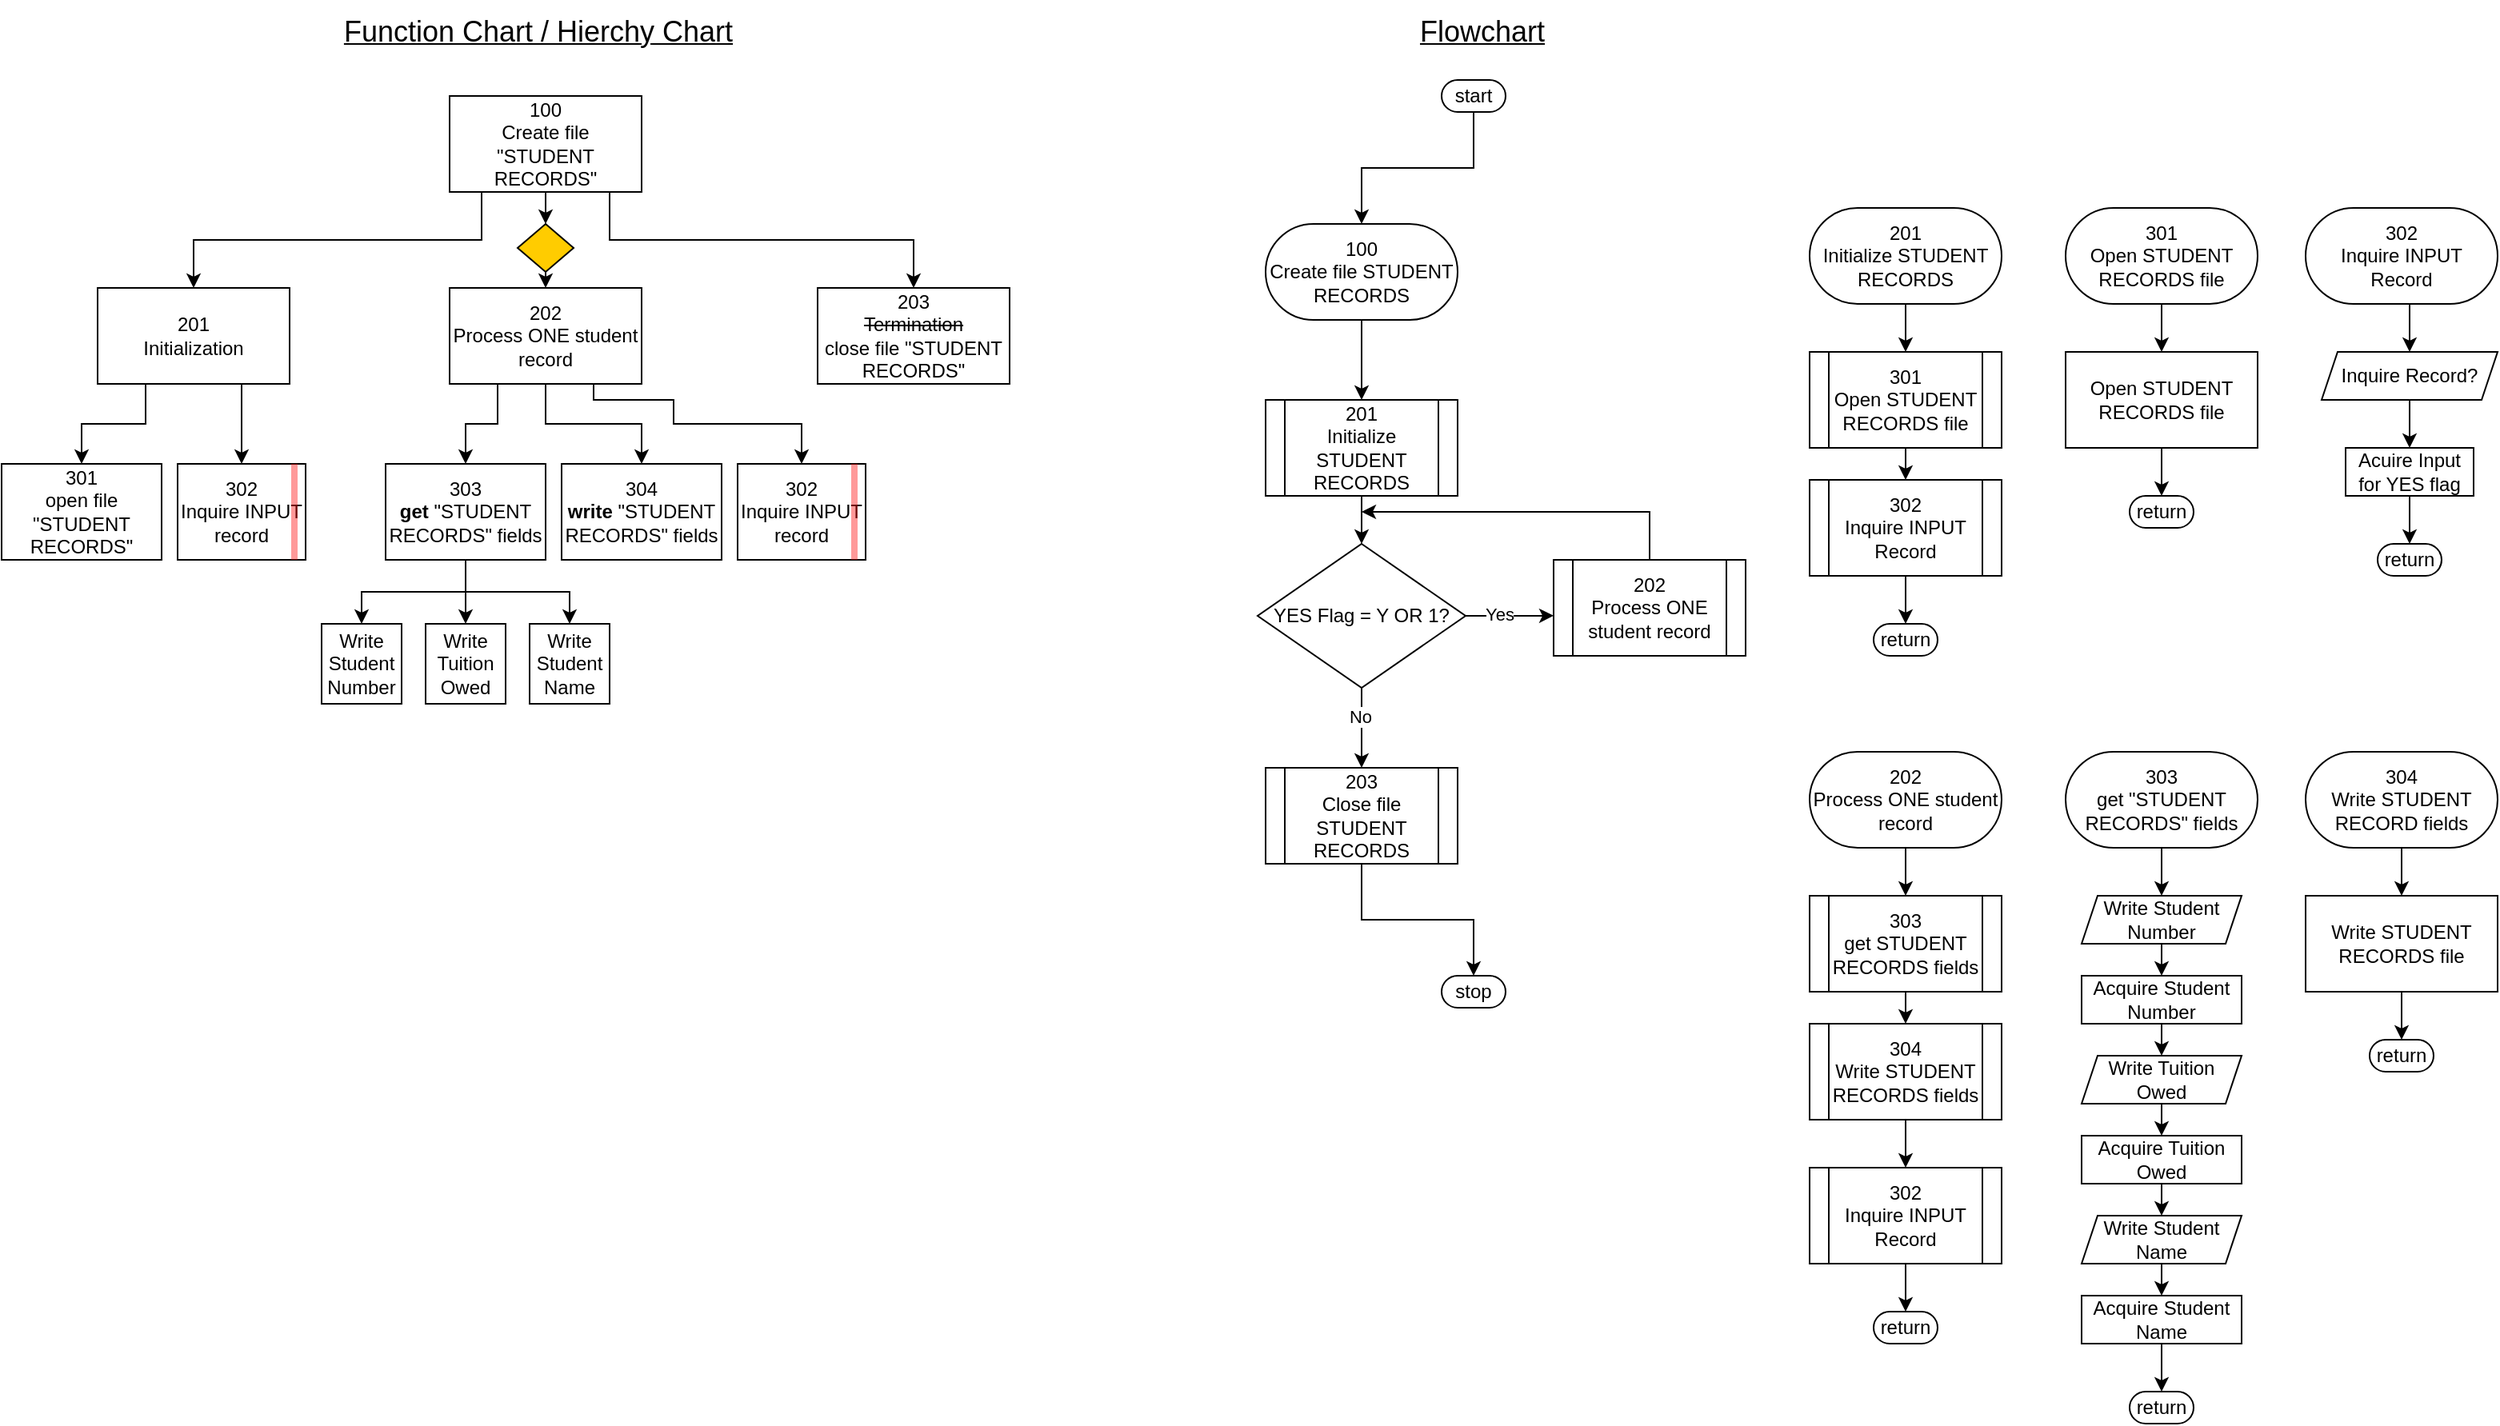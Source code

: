 <mxfile version="21.6.5" type="device">
  <diagram name="Page-1" id="qBxRVERT4AdjVJOgkzCn">
    <mxGraphModel dx="591" dy="588" grid="1" gridSize="10" guides="1" tooltips="1" connect="1" arrows="1" fold="1" page="1" pageScale="1" pageWidth="850" pageHeight="1100" math="0" shadow="0">
      <root>
        <mxCell id="0" />
        <mxCell id="1" parent="0" />
        <mxCell id="KH8R2FX5OLq_puyX2KbW-26" style="edgeStyle=orthogonalEdgeStyle;rounded=0;orthogonalLoop=1;jettySize=auto;html=1;exitX=0.25;exitY=1;exitDx=0;exitDy=0;entryX=0.5;entryY=0;entryDx=0;entryDy=0;" parent="1" source="KH8R2FX5OLq_puyX2KbW-5" target="KH8R2FX5OLq_puyX2KbW-6" edge="1">
          <mxGeometry relative="1" as="geometry">
            <Array as="points">
              <mxPoint x="400" y="130" />
              <mxPoint x="400" y="160" />
              <mxPoint x="220" y="160" />
            </Array>
          </mxGeometry>
        </mxCell>
        <mxCell id="KH8R2FX5OLq_puyX2KbW-27" style="edgeStyle=orthogonalEdgeStyle;rounded=0;orthogonalLoop=1;jettySize=auto;html=1;exitX=0.75;exitY=1;exitDx=0;exitDy=0;entryX=0.5;entryY=0;entryDx=0;entryDy=0;" parent="1" source="KH8R2FX5OLq_puyX2KbW-5" target="KH8R2FX5OLq_puyX2KbW-8" edge="1">
          <mxGeometry relative="1" as="geometry">
            <Array as="points">
              <mxPoint x="480" y="130" />
              <mxPoint x="480" y="160" />
              <mxPoint x="670" y="160" />
            </Array>
          </mxGeometry>
        </mxCell>
        <mxCell id="KH8R2FX5OLq_puyX2KbW-36" style="edgeStyle=orthogonalEdgeStyle;rounded=0;orthogonalLoop=1;jettySize=auto;html=1;exitX=0.5;exitY=1;exitDx=0;exitDy=0;entryX=0.5;entryY=0;entryDx=0;entryDy=0;" parent="1" source="KH8R2FX5OLq_puyX2KbW-5" target="KH8R2FX5OLq_puyX2KbW-28" edge="1">
          <mxGeometry relative="1" as="geometry" />
        </mxCell>
        <mxCell id="KH8R2FX5OLq_puyX2KbW-5" value="100&lt;br&gt;Create file &quot;STUDENT RECORDS&quot;" style="rounded=1;whiteSpace=wrap;html=1;arcSize=0;" parent="1" vertex="1">
          <mxGeometry x="380" y="70" width="120" height="60" as="geometry" />
        </mxCell>
        <mxCell id="KH8R2FX5OLq_puyX2KbW-30" style="edgeStyle=orthogonalEdgeStyle;rounded=0;orthogonalLoop=1;jettySize=auto;html=1;exitX=0.25;exitY=1;exitDx=0;exitDy=0;entryX=0.5;entryY=0;entryDx=0;entryDy=0;" parent="1" source="KH8R2FX5OLq_puyX2KbW-6" target="KH8R2FX5OLq_puyX2KbW-9" edge="1">
          <mxGeometry relative="1" as="geometry">
            <Array as="points">
              <mxPoint x="190" y="275" />
              <mxPoint x="150" y="275" />
            </Array>
          </mxGeometry>
        </mxCell>
        <mxCell id="KH8R2FX5OLq_puyX2KbW-31" style="edgeStyle=orthogonalEdgeStyle;rounded=0;orthogonalLoop=1;jettySize=auto;html=1;exitX=0.75;exitY=1;exitDx=0;exitDy=0;entryX=0.5;entryY=0;entryDx=0;entryDy=0;" parent="1" source="KH8R2FX5OLq_puyX2KbW-6" target="KH8R2FX5OLq_puyX2KbW-10" edge="1">
          <mxGeometry relative="1" as="geometry">
            <Array as="points">
              <mxPoint x="250" y="290" />
              <mxPoint x="250" y="290" />
            </Array>
          </mxGeometry>
        </mxCell>
        <mxCell id="KH8R2FX5OLq_puyX2KbW-6" value="201&lt;br&gt;Initialization" style="rounded=1;whiteSpace=wrap;html=1;arcSize=0;" parent="1" vertex="1">
          <mxGeometry x="160" y="190" width="120" height="60" as="geometry" />
        </mxCell>
        <mxCell id="KH8R2FX5OLq_puyX2KbW-33" style="edgeStyle=orthogonalEdgeStyle;rounded=0;orthogonalLoop=1;jettySize=auto;html=1;exitX=0.25;exitY=1;exitDx=0;exitDy=0;entryX=0.5;entryY=0;entryDx=0;entryDy=0;" parent="1" source="KH8R2FX5OLq_puyX2KbW-7" target="KH8R2FX5OLq_puyX2KbW-14" edge="1">
          <mxGeometry relative="1" as="geometry" />
        </mxCell>
        <mxCell id="KH8R2FX5OLq_puyX2KbW-34" style="edgeStyle=orthogonalEdgeStyle;rounded=0;orthogonalLoop=1;jettySize=auto;html=1;exitX=0.5;exitY=1;exitDx=0;exitDy=0;entryX=0.5;entryY=0;entryDx=0;entryDy=0;" parent="1" source="KH8R2FX5OLq_puyX2KbW-7" target="KH8R2FX5OLq_puyX2KbW-12" edge="1">
          <mxGeometry relative="1" as="geometry" />
        </mxCell>
        <mxCell id="KH8R2FX5OLq_puyX2KbW-35" style="edgeStyle=orthogonalEdgeStyle;rounded=0;orthogonalLoop=1;jettySize=auto;html=1;exitX=0.75;exitY=1;exitDx=0;exitDy=0;entryX=0.5;entryY=0;entryDx=0;entryDy=0;" parent="1" source="KH8R2FX5OLq_puyX2KbW-7" target="KH8R2FX5OLq_puyX2KbW-16" edge="1">
          <mxGeometry relative="1" as="geometry">
            <Array as="points">
              <mxPoint x="470" y="260" />
              <mxPoint x="520" y="260" />
              <mxPoint x="520" y="275" />
              <mxPoint x="600" y="275" />
            </Array>
          </mxGeometry>
        </mxCell>
        <mxCell id="KH8R2FX5OLq_puyX2KbW-7" value="202&lt;br&gt;Process ONE student record" style="rounded=1;whiteSpace=wrap;html=1;arcSize=0;" parent="1" vertex="1">
          <mxGeometry x="380" y="190" width="120" height="60" as="geometry" />
        </mxCell>
        <mxCell id="KH8R2FX5OLq_puyX2KbW-8" value="203&lt;br&gt;&lt;strike&gt;Termination&lt;br&gt;&lt;/strike&gt;close file &quot;STUDENT RECORDS&quot;&lt;strike&gt;&lt;br&gt;&lt;/strike&gt;" style="rounded=1;whiteSpace=wrap;html=1;arcSize=0;" parent="1" vertex="1">
          <mxGeometry x="610" y="190" width="120" height="60" as="geometry" />
        </mxCell>
        <mxCell id="KH8R2FX5OLq_puyX2KbW-9" value="301&lt;br&gt;open file &quot;STUDENT RECORDS&quot;" style="rounded=0;whiteSpace=wrap;html=1;" parent="1" vertex="1">
          <mxGeometry x="100" y="300" width="100" height="60" as="geometry" />
        </mxCell>
        <mxCell id="KH8R2FX5OLq_puyX2KbW-12" value="304&lt;br&gt;&lt;b&gt;write &lt;/b&gt;&quot;STUDENT RECORDS&quot; fields" style="rounded=0;whiteSpace=wrap;html=1;" parent="1" vertex="1">
          <mxGeometry x="450" y="300" width="100" height="60" as="geometry" />
        </mxCell>
        <mxCell id="KH8R2FX5OLq_puyX2KbW-17" style="edgeStyle=orthogonalEdgeStyle;rounded=0;orthogonalLoop=1;jettySize=auto;html=1;exitX=0.5;exitY=1;exitDx=0;exitDy=0;entryX=0.5;entryY=0;entryDx=0;entryDy=0;" parent="1" source="KH8R2FX5OLq_puyX2KbW-14" target="KH8R2FX5OLq_puyX2KbW-20" edge="1">
          <mxGeometry relative="1" as="geometry">
            <mxPoint x="350" y="400" as="targetPoint" />
          </mxGeometry>
        </mxCell>
        <mxCell id="KH8R2FX5OLq_puyX2KbW-18" style="edgeStyle=orthogonalEdgeStyle;rounded=0;orthogonalLoop=1;jettySize=auto;html=1;exitX=0.5;exitY=1;exitDx=0;exitDy=0;entryX=0.5;entryY=0;entryDx=0;entryDy=0;" parent="1" source="KH8R2FX5OLq_puyX2KbW-14" target="KH8R2FX5OLq_puyX2KbW-22" edge="1">
          <mxGeometry relative="1" as="geometry">
            <mxPoint x="390" y="400" as="targetPoint" />
          </mxGeometry>
        </mxCell>
        <mxCell id="KH8R2FX5OLq_puyX2KbW-19" style="edgeStyle=orthogonalEdgeStyle;rounded=0;orthogonalLoop=1;jettySize=auto;html=1;exitX=0.5;exitY=1;exitDx=0;exitDy=0;entryX=0.5;entryY=0;entryDx=0;entryDy=0;" parent="1" source="KH8R2FX5OLq_puyX2KbW-14" target="KH8R2FX5OLq_puyX2KbW-23" edge="1">
          <mxGeometry relative="1" as="geometry">
            <mxPoint x="430" y="400" as="targetPoint" />
          </mxGeometry>
        </mxCell>
        <mxCell id="KH8R2FX5OLq_puyX2KbW-14" value="303&lt;br&gt;&lt;b&gt;get &lt;/b&gt;&quot;STUDENT RECORDS&quot; fields" style="rounded=0;whiteSpace=wrap;html=1;" parent="1" vertex="1">
          <mxGeometry x="340" y="300" width="100" height="60" as="geometry" />
        </mxCell>
        <mxCell id="KH8R2FX5OLq_puyX2KbW-20" value="Write &lt;br&gt;Student Number" style="rounded=0;whiteSpace=wrap;html=1;" parent="1" vertex="1">
          <mxGeometry x="300" y="400" width="50" height="50" as="geometry" />
        </mxCell>
        <mxCell id="KH8R2FX5OLq_puyX2KbW-22" value="Write Student Name" style="rounded=0;whiteSpace=wrap;html=1;" parent="1" vertex="1">
          <mxGeometry x="430" y="400" width="50" height="50" as="geometry" />
        </mxCell>
        <mxCell id="KH8R2FX5OLq_puyX2KbW-23" value="Write Tuition Owed" style="rounded=0;whiteSpace=wrap;html=1;" parent="1" vertex="1">
          <mxGeometry x="365" y="400" width="50" height="50" as="geometry" />
        </mxCell>
        <mxCell id="KH8R2FX5OLq_puyX2KbW-29" style="edgeStyle=orthogonalEdgeStyle;rounded=0;orthogonalLoop=1;jettySize=auto;html=1;exitX=0.5;exitY=1;exitDx=0;exitDy=0;entryX=0.5;entryY=0;entryDx=0;entryDy=0;" parent="1" source="KH8R2FX5OLq_puyX2KbW-28" target="KH8R2FX5OLq_puyX2KbW-7" edge="1">
          <mxGeometry relative="1" as="geometry" />
        </mxCell>
        <mxCell id="KH8R2FX5OLq_puyX2KbW-28" value="" style="rhombus;whiteSpace=wrap;html=1;fillColor=#FFCC00;" parent="1" vertex="1">
          <mxGeometry x="422.5" y="150" width="35" height="30" as="geometry" />
        </mxCell>
        <mxCell id="KH8R2FX5OLq_puyX2KbW-42" value="" style="group" parent="1" vertex="1" connectable="0">
          <mxGeometry x="210" y="300" width="80" height="60" as="geometry" />
        </mxCell>
        <mxCell id="KH8R2FX5OLq_puyX2KbW-10" value="302&lt;br&gt;Inquire INPUT record" style="rounded=0;whiteSpace=wrap;html=1;" parent="KH8R2FX5OLq_puyX2KbW-42" vertex="1">
          <mxGeometry width="80" height="60" as="geometry" />
        </mxCell>
        <mxCell id="KH8R2FX5OLq_puyX2KbW-40" value="" style="endArrow=none;html=1;rounded=0;fillColor=#F8CECC;strokeColor=#FF0000;strokeWidth=4;opacity=40;" parent="KH8R2FX5OLq_puyX2KbW-42" edge="1">
          <mxGeometry width="50" height="50" relative="1" as="geometry">
            <mxPoint x="73" y="60" as="sourcePoint" />
            <mxPoint x="73" as="targetPoint" />
          </mxGeometry>
        </mxCell>
        <mxCell id="KH8R2FX5OLq_puyX2KbW-43" value="" style="group" parent="1" vertex="1" connectable="0">
          <mxGeometry x="560" y="300" width="80" height="60" as="geometry" />
        </mxCell>
        <mxCell id="KH8R2FX5OLq_puyX2KbW-16" value="302&lt;br&gt;Inquire INPUT record" style="rounded=0;whiteSpace=wrap;html=1;" parent="KH8R2FX5OLq_puyX2KbW-43" vertex="1">
          <mxGeometry width="80" height="60" as="geometry" />
        </mxCell>
        <mxCell id="KH8R2FX5OLq_puyX2KbW-41" value="" style="endArrow=none;html=1;rounded=0;fillColor=#f8cecc;strokeColor=#FF0000;strokeWidth=4;opacity=40;" parent="KH8R2FX5OLq_puyX2KbW-43" edge="1">
          <mxGeometry width="50" height="50" relative="1" as="geometry">
            <mxPoint x="73" y="60" as="sourcePoint" />
            <mxPoint x="73" as="targetPoint" />
          </mxGeometry>
        </mxCell>
        <mxCell id="nec2-zv_8NoT_NqDX7Xv-1" value="Function Chart / Hierchy Chart" style="text;html=1;align=center;verticalAlign=middle;resizable=0;points=[];autosize=1;strokeColor=none;fillColor=none;fontSize=18;fontStyle=4" parent="1" vertex="1">
          <mxGeometry x="300" y="10" width="270" height="40" as="geometry" />
        </mxCell>
        <mxCell id="nec2-zv_8NoT_NqDX7Xv-37" style="edgeStyle=orthogonalEdgeStyle;rounded=0;orthogonalLoop=1;jettySize=auto;html=1;exitX=0.5;exitY=1;exitDx=0;exitDy=0;entryX=0.5;entryY=0;entryDx=0;entryDy=0;" parent="1" source="nec2-zv_8NoT_NqDX7Xv-38" target="nec2-zv_8NoT_NqDX7Xv-67" edge="1">
          <mxGeometry relative="1" as="geometry">
            <mxPoint x="950" y="150" as="targetPoint" />
          </mxGeometry>
        </mxCell>
        <mxCell id="nec2-zv_8NoT_NqDX7Xv-38" value="start" style="rounded=1;whiteSpace=wrap;html=1;arcSize=50;" parent="1" vertex="1">
          <mxGeometry x="1000" y="60" width="40" height="20" as="geometry" />
        </mxCell>
        <mxCell id="nec2-zv_8NoT_NqDX7Xv-39" value="Flowchart" style="text;html=1;align=center;verticalAlign=middle;resizable=0;points=[];autosize=1;strokeColor=none;fillColor=none;fontSize=18;fontStyle=4" parent="1" vertex="1">
          <mxGeometry x="975" y="10" width="100" height="40" as="geometry" />
        </mxCell>
        <mxCell id="nec2-zv_8NoT_NqDX7Xv-40" style="edgeStyle=orthogonalEdgeStyle;rounded=0;orthogonalLoop=1;jettySize=auto;html=1;exitX=0.5;exitY=1;exitDx=0;exitDy=0;entryX=0.5;entryY=0;entryDx=0;entryDy=0;" parent="1" source="nec2-zv_8NoT_NqDX7Xv-67" target="nec2-zv_8NoT_NqDX7Xv-69" edge="1">
          <mxGeometry relative="1" as="geometry">
            <mxPoint x="950" y="260" as="targetPoint" />
            <mxPoint x="950" y="210" as="sourcePoint" />
          </mxGeometry>
        </mxCell>
        <mxCell id="nec2-zv_8NoT_NqDX7Xv-67" value="100&lt;br&gt;Create file STUDENT RECORDS" style="rounded=1;whiteSpace=wrap;html=1;arcSize=50;" parent="1" vertex="1">
          <mxGeometry x="890" y="150" width="120" height="60" as="geometry" />
        </mxCell>
        <mxCell id="nec2-zv_8NoT_NqDX7Xv-72" style="edgeStyle=orthogonalEdgeStyle;rounded=0;orthogonalLoop=1;jettySize=auto;html=1;exitX=0.5;exitY=1;exitDx=0;exitDy=0;entryX=0.5;entryY=0;entryDx=0;entryDy=0;" parent="1" source="nec2-zv_8NoT_NqDX7Xv-69" target="nec2-zv_8NoT_NqDX7Xv-71" edge="1">
          <mxGeometry relative="1" as="geometry" />
        </mxCell>
        <mxCell id="nec2-zv_8NoT_NqDX7Xv-69" value="201&lt;br&gt;Initialize STUDENT RECORDS" style="shape=process;whiteSpace=wrap;html=1;backgroundOutline=1;" parent="1" vertex="1">
          <mxGeometry x="890" y="260" width="120" height="60" as="geometry" />
        </mxCell>
        <mxCell id="nec2-zv_8NoT_NqDX7Xv-73" style="edgeStyle=orthogonalEdgeStyle;rounded=0;orthogonalLoop=1;jettySize=auto;html=1;exitX=0.5;exitY=1;exitDx=0;exitDy=0;entryX=0.5;entryY=0;entryDx=0;entryDy=0;" parent="1" source="nec2-zv_8NoT_NqDX7Xv-71" target="nec2-zv_8NoT_NqDX7Xv-89" edge="1">
          <mxGeometry relative="1" as="geometry">
            <mxPoint x="950" y="510" as="targetPoint" />
          </mxGeometry>
        </mxCell>
        <mxCell id="nec2-zv_8NoT_NqDX7Xv-74" value="No" style="edgeLabel;html=1;align=center;verticalAlign=middle;resizable=0;points=[];" parent="nec2-zv_8NoT_NqDX7Xv-73" vertex="1" connectable="0">
          <mxGeometry x="-0.271" y="-1" relative="1" as="geometry">
            <mxPoint as="offset" />
          </mxGeometry>
        </mxCell>
        <mxCell id="nec2-zv_8NoT_NqDX7Xv-75" style="edgeStyle=orthogonalEdgeStyle;rounded=0;orthogonalLoop=1;jettySize=auto;html=1;exitX=1;exitY=0.5;exitDx=0;exitDy=0;" parent="1" source="nec2-zv_8NoT_NqDX7Xv-71" edge="1">
          <mxGeometry relative="1" as="geometry">
            <mxPoint x="1070" y="394.923" as="targetPoint" />
          </mxGeometry>
        </mxCell>
        <mxCell id="nec2-zv_8NoT_NqDX7Xv-76" value="Yes" style="edgeLabel;html=1;align=center;verticalAlign=middle;resizable=0;points=[];" parent="nec2-zv_8NoT_NqDX7Xv-75" vertex="1" connectable="0">
          <mxGeometry x="-0.238" y="1" relative="1" as="geometry">
            <mxPoint as="offset" />
          </mxGeometry>
        </mxCell>
        <mxCell id="nec2-zv_8NoT_NqDX7Xv-71" value="YES Flag = Y OR 1?" style="rhombus;whiteSpace=wrap;html=1;" parent="1" vertex="1">
          <mxGeometry x="885" y="350" width="130" height="90" as="geometry" />
        </mxCell>
        <mxCell id="nec2-zv_8NoT_NqDX7Xv-143" style="edgeStyle=orthogonalEdgeStyle;rounded=0;orthogonalLoop=1;jettySize=auto;html=1;exitX=0.5;exitY=0;exitDx=0;exitDy=0;" parent="1" source="nec2-zv_8NoT_NqDX7Xv-77" edge="1">
          <mxGeometry relative="1" as="geometry">
            <mxPoint x="950" y="330" as="targetPoint" />
            <Array as="points">
              <mxPoint x="1130" y="330" />
            </Array>
          </mxGeometry>
        </mxCell>
        <mxCell id="nec2-zv_8NoT_NqDX7Xv-77" value="202&lt;br&gt;Process ONE student record" style="shape=process;whiteSpace=wrap;html=1;backgroundOutline=1;" parent="1" vertex="1">
          <mxGeometry x="1070" y="360" width="120" height="60" as="geometry" />
        </mxCell>
        <mxCell id="nec2-zv_8NoT_NqDX7Xv-80" style="edgeStyle=orthogonalEdgeStyle;rounded=0;orthogonalLoop=1;jettySize=auto;html=1;exitX=0.5;exitY=1;exitDx=0;exitDy=0;entryX=0.5;entryY=0;entryDx=0;entryDy=0;" parent="1" source="nec2-zv_8NoT_NqDX7Xv-79" target="nec2-zv_8NoT_NqDX7Xv-81" edge="1">
          <mxGeometry relative="1" as="geometry">
            <mxPoint x="1525" y="630" as="targetPoint" />
          </mxGeometry>
        </mxCell>
        <mxCell id="nec2-zv_8NoT_NqDX7Xv-79" value="303&lt;br style=&quot;border-color: var(--border-color);&quot;&gt;get &quot;STUDENT RECORDS&quot; fields" style="rounded=1;whiteSpace=wrap;html=1;arcSize=50;" parent="1" vertex="1">
          <mxGeometry x="1390" y="480" width="120" height="60" as="geometry" />
        </mxCell>
        <mxCell id="nec2-zv_8NoT_NqDX7Xv-123" style="edgeStyle=orthogonalEdgeStyle;rounded=0;orthogonalLoop=1;jettySize=auto;html=1;exitX=0.5;exitY=1;exitDx=0;exitDy=0;entryX=0.5;entryY=0;entryDx=0;entryDy=0;" parent="1" source="nec2-zv_8NoT_NqDX7Xv-81" target="nec2-zv_8NoT_NqDX7Xv-125" edge="1">
          <mxGeometry relative="1" as="geometry" />
        </mxCell>
        <mxCell id="nec2-zv_8NoT_NqDX7Xv-81" value="Write Student Number" style="shape=parallelogram;perimeter=parallelogramPerimeter;whiteSpace=wrap;html=1;fixedSize=1;size=10;" parent="1" vertex="1">
          <mxGeometry x="1400" y="570" width="100" height="30" as="geometry" />
        </mxCell>
        <mxCell id="nec2-zv_8NoT_NqDX7Xv-124" style="edgeStyle=orthogonalEdgeStyle;rounded=0;orthogonalLoop=1;jettySize=auto;html=1;exitX=0.5;exitY=1;exitDx=0;exitDy=0;entryX=0.5;entryY=0;entryDx=0;entryDy=0;" parent="1" source="nec2-zv_8NoT_NqDX7Xv-82" target="nec2-zv_8NoT_NqDX7Xv-128" edge="1">
          <mxGeometry relative="1" as="geometry" />
        </mxCell>
        <mxCell id="nec2-zv_8NoT_NqDX7Xv-82" value="Write Tuition Owed" style="shape=parallelogram;perimeter=parallelogramPerimeter;whiteSpace=wrap;html=1;fixedSize=1;size=10;" parent="1" vertex="1">
          <mxGeometry x="1400" y="670" width="100" height="30" as="geometry" />
        </mxCell>
        <mxCell id="nec2-zv_8NoT_NqDX7Xv-131" style="edgeStyle=orthogonalEdgeStyle;rounded=0;orthogonalLoop=1;jettySize=auto;html=1;exitX=0.5;exitY=1;exitDx=0;exitDy=0;entryX=0.5;entryY=0;entryDx=0;entryDy=0;" parent="1" source="nec2-zv_8NoT_NqDX7Xv-84" target="nec2-zv_8NoT_NqDX7Xv-130" edge="1">
          <mxGeometry relative="1" as="geometry" />
        </mxCell>
        <mxCell id="nec2-zv_8NoT_NqDX7Xv-84" value="Write Student Name" style="shape=parallelogram;perimeter=parallelogramPerimeter;whiteSpace=wrap;html=1;fixedSize=1;size=10;" parent="1" vertex="1">
          <mxGeometry x="1400" y="770" width="100" height="30" as="geometry" />
        </mxCell>
        <mxCell id="nec2-zv_8NoT_NqDX7Xv-86" value="Write STUDENT RECORDS file" style="shape=process;whiteSpace=wrap;html=1;backgroundOutline=1;size=0;" parent="1" vertex="1">
          <mxGeometry x="1540" y="570" width="120" height="60" as="geometry" />
        </mxCell>
        <mxCell id="nec2-zv_8NoT_NqDX7Xv-90" style="edgeStyle=orthogonalEdgeStyle;rounded=0;orthogonalLoop=1;jettySize=auto;html=1;exitX=0.5;exitY=1;exitDx=0;exitDy=0;entryX=0.5;entryY=0;entryDx=0;entryDy=0;" parent="1" source="nec2-zv_8NoT_NqDX7Xv-89" target="nec2-zv_8NoT_NqDX7Xv-91" edge="1">
          <mxGeometry relative="1" as="geometry">
            <mxPoint x="949.824" y="590" as="targetPoint" />
          </mxGeometry>
        </mxCell>
        <mxCell id="nec2-zv_8NoT_NqDX7Xv-89" value="203&lt;br&gt;Close file STUDENT RECORDS" style="shape=process;whiteSpace=wrap;html=1;backgroundOutline=1;" parent="1" vertex="1">
          <mxGeometry x="890" y="490" width="120" height="60" as="geometry" />
        </mxCell>
        <mxCell id="nec2-zv_8NoT_NqDX7Xv-91" value="stop" style="rounded=1;whiteSpace=wrap;html=1;arcSize=50;" parent="1" vertex="1">
          <mxGeometry x="1000" y="620" width="40" height="20" as="geometry" />
        </mxCell>
        <mxCell id="nec2-zv_8NoT_NqDX7Xv-93" style="edgeStyle=orthogonalEdgeStyle;rounded=0;orthogonalLoop=1;jettySize=auto;html=1;exitX=0.5;exitY=1;exitDx=0;exitDy=0;entryX=0.5;entryY=0;entryDx=0;entryDy=0;" parent="1" source="nec2-zv_8NoT_NqDX7Xv-92" target="nec2-zv_8NoT_NqDX7Xv-94" edge="1">
          <mxGeometry relative="1" as="geometry">
            <mxPoint x="1290.333" y="240" as="targetPoint" />
          </mxGeometry>
        </mxCell>
        <mxCell id="nec2-zv_8NoT_NqDX7Xv-92" value="201&lt;br style=&quot;border-color: var(--border-color);&quot;&gt;Initialize STUDENT RECORDS" style="rounded=1;whiteSpace=wrap;html=1;arcSize=50;" parent="1" vertex="1">
          <mxGeometry x="1230" y="140" width="120" height="60" as="geometry" />
        </mxCell>
        <mxCell id="nec2-zv_8NoT_NqDX7Xv-97" style="edgeStyle=orthogonalEdgeStyle;rounded=0;orthogonalLoop=1;jettySize=auto;html=1;exitX=0.5;exitY=1;exitDx=0;exitDy=0;entryX=0.5;entryY=0;entryDx=0;entryDy=0;" parent="1" source="nec2-zv_8NoT_NqDX7Xv-94" target="nec2-zv_8NoT_NqDX7Xv-96" edge="1">
          <mxGeometry relative="1" as="geometry" />
        </mxCell>
        <mxCell id="nec2-zv_8NoT_NqDX7Xv-94" value="301&lt;br&gt;Open STUDENT RECORDS file" style="shape=process;whiteSpace=wrap;html=1;backgroundOutline=1;" parent="1" vertex="1">
          <mxGeometry x="1230" y="230" width="120" height="60" as="geometry" />
        </mxCell>
        <mxCell id="nec2-zv_8NoT_NqDX7Xv-101" style="edgeStyle=orthogonalEdgeStyle;rounded=0;orthogonalLoop=1;jettySize=auto;html=1;exitX=0.5;exitY=1;exitDx=0;exitDy=0;entryX=0.5;entryY=0;entryDx=0;entryDy=0;" parent="1" source="nec2-zv_8NoT_NqDX7Xv-96" target="nec2-zv_8NoT_NqDX7Xv-103" edge="1">
          <mxGeometry relative="1" as="geometry">
            <mxPoint x="1310.111" y="420" as="targetPoint" />
          </mxGeometry>
        </mxCell>
        <mxCell id="nec2-zv_8NoT_NqDX7Xv-96" value="302&lt;br&gt;Inquire INPUT Record" style="shape=process;whiteSpace=wrap;html=1;backgroundOutline=1;" parent="1" vertex="1">
          <mxGeometry x="1230" y="310" width="120" height="60" as="geometry" />
        </mxCell>
        <mxCell id="nec2-zv_8NoT_NqDX7Xv-100" style="edgeStyle=orthogonalEdgeStyle;rounded=0;orthogonalLoop=1;jettySize=auto;html=1;exitX=0.5;exitY=1;exitDx=0;exitDy=0;entryX=0.5;entryY=0;entryDx=0;entryDy=0;" parent="1" source="nec2-zv_8NoT_NqDX7Xv-98" target="nec2-zv_8NoT_NqDX7Xv-99" edge="1">
          <mxGeometry relative="1" as="geometry" />
        </mxCell>
        <mxCell id="nec2-zv_8NoT_NqDX7Xv-98" value="301&lt;br style=&quot;border-color: var(--border-color);&quot;&gt;Open STUDENT RECORDS file" style="rounded=1;whiteSpace=wrap;html=1;arcSize=50;" parent="1" vertex="1">
          <mxGeometry x="1390" y="140" width="120" height="60" as="geometry" />
        </mxCell>
        <mxCell id="nec2-zv_8NoT_NqDX7Xv-99" value="Open STUDENT RECORDS file" style="shape=process;whiteSpace=wrap;html=1;backgroundOutline=1;size=0;" parent="1" vertex="1">
          <mxGeometry x="1390" y="230" width="120" height="60" as="geometry" />
        </mxCell>
        <mxCell id="nec2-zv_8NoT_NqDX7Xv-103" value="return" style="rounded=1;whiteSpace=wrap;html=1;arcSize=50;" parent="1" vertex="1">
          <mxGeometry x="1270" y="400" width="40" height="20" as="geometry" />
        </mxCell>
        <mxCell id="nec2-zv_8NoT_NqDX7Xv-105" style="edgeStyle=orthogonalEdgeStyle;rounded=0;orthogonalLoop=1;jettySize=auto;html=1;exitX=0.5;exitY=1;exitDx=0;exitDy=0;entryX=0.5;entryY=0;entryDx=0;entryDy=0;" parent="1" source="nec2-zv_8NoT_NqDX7Xv-104" target="nec2-zv_8NoT_NqDX7Xv-106" edge="1">
          <mxGeometry relative="1" as="geometry">
            <mxPoint x="1600.333" y="230" as="targetPoint" />
          </mxGeometry>
        </mxCell>
        <mxCell id="nec2-zv_8NoT_NqDX7Xv-104" value="302&lt;br style=&quot;border-color: var(--border-color);&quot;&gt;Inquire INPUT&lt;br&gt;Record" style="rounded=1;whiteSpace=wrap;html=1;arcSize=50;" parent="1" vertex="1">
          <mxGeometry x="1540" y="140" width="120" height="60" as="geometry" />
        </mxCell>
        <mxCell id="nec2-zv_8NoT_NqDX7Xv-108" style="edgeStyle=orthogonalEdgeStyle;rounded=0;orthogonalLoop=1;jettySize=auto;html=1;exitX=0.5;exitY=1;exitDx=0;exitDy=0;entryX=0.5;entryY=0;entryDx=0;entryDy=0;" parent="1" source="nec2-zv_8NoT_NqDX7Xv-106" target="nec2-zv_8NoT_NqDX7Xv-136" edge="1">
          <mxGeometry relative="1" as="geometry">
            <mxPoint x="1605" y="290" as="targetPoint" />
            <Array as="points" />
          </mxGeometry>
        </mxCell>
        <mxCell id="nec2-zv_8NoT_NqDX7Xv-106" value="Inquire Record?" style="shape=parallelogram;perimeter=parallelogramPerimeter;whiteSpace=wrap;html=1;fixedSize=1;size=10;" parent="1" vertex="1">
          <mxGeometry x="1550" y="230" width="110" height="30" as="geometry" />
        </mxCell>
        <mxCell id="nec2-zv_8NoT_NqDX7Xv-110" style="edgeStyle=orthogonalEdgeStyle;rounded=0;orthogonalLoop=1;jettySize=auto;html=1;exitX=0.5;exitY=1;exitDx=0;exitDy=0;entryX=0.5;entryY=0;entryDx=0;entryDy=0;" parent="1" source="nec2-zv_8NoT_NqDX7Xv-136" target="nec2-zv_8NoT_NqDX7Xv-109" edge="1">
          <mxGeometry relative="1" as="geometry">
            <mxPoint x="1605" y="320" as="sourcePoint" />
          </mxGeometry>
        </mxCell>
        <mxCell id="nec2-zv_8NoT_NqDX7Xv-109" value="return" style="rounded=1;whiteSpace=wrap;html=1;arcSize=50;" parent="1" vertex="1">
          <mxGeometry x="1585" y="350" width="40" height="20" as="geometry" />
        </mxCell>
        <mxCell id="nec2-zv_8NoT_NqDX7Xv-113" style="edgeStyle=orthogonalEdgeStyle;rounded=0;orthogonalLoop=1;jettySize=auto;html=1;exitX=0.5;exitY=1;exitDx=0;exitDy=0;entryX=0.5;entryY=0;entryDx=0;entryDy=0;" parent="1" source="nec2-zv_8NoT_NqDX7Xv-114" target="nec2-zv_8NoT_NqDX7Xv-116" edge="1">
          <mxGeometry relative="1" as="geometry">
            <mxPoint x="1290.333" y="580" as="targetPoint" />
          </mxGeometry>
        </mxCell>
        <mxCell id="nec2-zv_8NoT_NqDX7Xv-114" value="202&lt;br style=&quot;border-color: var(--border-color);&quot;&gt;Process ONE student record" style="rounded=1;whiteSpace=wrap;html=1;arcSize=50;" parent="1" vertex="1">
          <mxGeometry x="1230" y="480" width="120" height="60" as="geometry" />
        </mxCell>
        <mxCell id="nec2-zv_8NoT_NqDX7Xv-115" style="edgeStyle=orthogonalEdgeStyle;rounded=0;orthogonalLoop=1;jettySize=auto;html=1;exitX=0.5;exitY=1;exitDx=0;exitDy=0;entryX=0.5;entryY=0;entryDx=0;entryDy=0;" parent="1" source="nec2-zv_8NoT_NqDX7Xv-116" target="nec2-zv_8NoT_NqDX7Xv-118" edge="1">
          <mxGeometry relative="1" as="geometry" />
        </mxCell>
        <mxCell id="nec2-zv_8NoT_NqDX7Xv-116" value="303&lt;br style=&quot;border-color: var(--border-color);&quot;&gt;get STUDENT RECORDS fields" style="shape=process;whiteSpace=wrap;html=1;backgroundOutline=1;" parent="1" vertex="1">
          <mxGeometry x="1230" y="570" width="120" height="60" as="geometry" />
        </mxCell>
        <mxCell id="nec2-zv_8NoT_NqDX7Xv-121" style="edgeStyle=orthogonalEdgeStyle;rounded=0;orthogonalLoop=1;jettySize=auto;html=1;exitX=0.5;exitY=1;exitDx=0;exitDy=0;entryX=0.5;entryY=0;entryDx=0;entryDy=0;" parent="1" source="nec2-zv_8NoT_NqDX7Xv-118" target="nec2-zv_8NoT_NqDX7Xv-120" edge="1">
          <mxGeometry relative="1" as="geometry" />
        </mxCell>
        <mxCell id="nec2-zv_8NoT_NqDX7Xv-118" value="304&lt;br&gt;Write STUDENT RECORDS fields" style="shape=process;whiteSpace=wrap;html=1;backgroundOutline=1;" parent="1" vertex="1">
          <mxGeometry x="1230" y="650" width="120" height="60" as="geometry" />
        </mxCell>
        <mxCell id="nec2-zv_8NoT_NqDX7Xv-119" value="return" style="rounded=1;whiteSpace=wrap;html=1;arcSize=50;" parent="1" vertex="1">
          <mxGeometry x="1270" y="830" width="40" height="20" as="geometry" />
        </mxCell>
        <mxCell id="nec2-zv_8NoT_NqDX7Xv-122" style="edgeStyle=orthogonalEdgeStyle;rounded=0;orthogonalLoop=1;jettySize=auto;html=1;exitX=0.5;exitY=1;exitDx=0;exitDy=0;entryX=0.5;entryY=0;entryDx=0;entryDy=0;" parent="1" source="nec2-zv_8NoT_NqDX7Xv-120" target="nec2-zv_8NoT_NqDX7Xv-119" edge="1">
          <mxGeometry relative="1" as="geometry" />
        </mxCell>
        <mxCell id="nec2-zv_8NoT_NqDX7Xv-120" value="302&lt;br&gt;Inquire INPUT Record" style="shape=process;whiteSpace=wrap;html=1;backgroundOutline=1;" parent="1" vertex="1">
          <mxGeometry x="1230" y="740" width="120" height="60" as="geometry" />
        </mxCell>
        <mxCell id="nec2-zv_8NoT_NqDX7Xv-126" style="edgeStyle=orthogonalEdgeStyle;rounded=0;orthogonalLoop=1;jettySize=auto;html=1;exitX=0.5;exitY=1;exitDx=0;exitDy=0;entryX=0.5;entryY=0;entryDx=0;entryDy=0;" parent="1" source="nec2-zv_8NoT_NqDX7Xv-125" target="nec2-zv_8NoT_NqDX7Xv-82" edge="1">
          <mxGeometry relative="1" as="geometry" />
        </mxCell>
        <mxCell id="nec2-zv_8NoT_NqDX7Xv-125" value="Acquire Student Number" style="shape=rectangle;perimeter=parallelogramPerimeter;whiteSpace=wrap;html=1;fixedSize=1;size=10;" parent="1" vertex="1">
          <mxGeometry x="1400" y="620" width="100" height="30" as="geometry" />
        </mxCell>
        <mxCell id="nec2-zv_8NoT_NqDX7Xv-129" style="edgeStyle=orthogonalEdgeStyle;rounded=0;orthogonalLoop=1;jettySize=auto;html=1;exitX=0.5;exitY=1;exitDx=0;exitDy=0;entryX=0.5;entryY=0;entryDx=0;entryDy=0;" parent="1" source="nec2-zv_8NoT_NqDX7Xv-128" target="nec2-zv_8NoT_NqDX7Xv-84" edge="1">
          <mxGeometry relative="1" as="geometry" />
        </mxCell>
        <mxCell id="nec2-zv_8NoT_NqDX7Xv-128" value="Acquire Tuition Owed" style="shape=rectangle;perimeter=parallelogramPerimeter;whiteSpace=wrap;html=1;fixedSize=1;size=10;" parent="1" vertex="1">
          <mxGeometry x="1400" y="720" width="100" height="30" as="geometry" />
        </mxCell>
        <mxCell id="nec2-zv_8NoT_NqDX7Xv-133" style="edgeStyle=orthogonalEdgeStyle;rounded=0;orthogonalLoop=1;jettySize=auto;html=1;exitX=0.5;exitY=1;exitDx=0;exitDy=0;entryX=0.5;entryY=0;entryDx=0;entryDy=0;" parent="1" source="nec2-zv_8NoT_NqDX7Xv-130" target="nec2-zv_8NoT_NqDX7Xv-132" edge="1">
          <mxGeometry relative="1" as="geometry" />
        </mxCell>
        <mxCell id="nec2-zv_8NoT_NqDX7Xv-130" value="Acquire Student Name" style="shape=rectangle;perimeter=parallelogramPerimeter;whiteSpace=wrap;html=1;fixedSize=1;size=10;" parent="1" vertex="1">
          <mxGeometry x="1400" y="820" width="100" height="30" as="geometry" />
        </mxCell>
        <mxCell id="nec2-zv_8NoT_NqDX7Xv-132" value="return" style="rounded=1;whiteSpace=wrap;html=1;arcSize=50;" parent="1" vertex="1">
          <mxGeometry x="1430" y="880" width="40" height="20" as="geometry" />
        </mxCell>
        <mxCell id="nec2-zv_8NoT_NqDX7Xv-138" style="edgeStyle=orthogonalEdgeStyle;rounded=0;orthogonalLoop=1;jettySize=auto;html=1;exitX=0.5;exitY=1;exitDx=0;exitDy=0;entryX=0.5;entryY=0;entryDx=0;entryDy=0;" parent="1" source="nec2-zv_8NoT_NqDX7Xv-135" target="nec2-zv_8NoT_NqDX7Xv-86" edge="1">
          <mxGeometry relative="1" as="geometry" />
        </mxCell>
        <mxCell id="nec2-zv_8NoT_NqDX7Xv-135" value="304&lt;br style=&quot;border-color: var(--border-color);&quot;&gt;Write STUDENT RECORD fields" style="rounded=1;whiteSpace=wrap;html=1;arcSize=50;" parent="1" vertex="1">
          <mxGeometry x="1540" y="480" width="120" height="60" as="geometry" />
        </mxCell>
        <mxCell id="nec2-zv_8NoT_NqDX7Xv-136" value="Acuire Input for YES flag" style="rounded=0;whiteSpace=wrap;html=1;" parent="1" vertex="1">
          <mxGeometry x="1565" y="290" width="80" height="30" as="geometry" />
        </mxCell>
        <mxCell id="nec2-zv_8NoT_NqDX7Xv-139" style="edgeStyle=orthogonalEdgeStyle;rounded=0;orthogonalLoop=1;jettySize=auto;html=1;exitX=0.5;exitY=1;exitDx=0;exitDy=0;entryX=0.5;entryY=0;entryDx=0;entryDy=0;" parent="1" source="nec2-zv_8NoT_NqDX7Xv-86" target="nec2-zv_8NoT_NqDX7Xv-140" edge="1">
          <mxGeometry relative="1" as="geometry">
            <mxPoint x="1595" y="630" as="sourcePoint" />
          </mxGeometry>
        </mxCell>
        <mxCell id="nec2-zv_8NoT_NqDX7Xv-140" value="return" style="rounded=1;whiteSpace=wrap;html=1;arcSize=50;" parent="1" vertex="1">
          <mxGeometry x="1580" y="660" width="40" height="20" as="geometry" />
        </mxCell>
        <mxCell id="nec2-zv_8NoT_NqDX7Xv-141" style="edgeStyle=orthogonalEdgeStyle;rounded=0;orthogonalLoop=1;jettySize=auto;html=1;exitX=0.5;exitY=1;exitDx=0;exitDy=0;entryX=0.5;entryY=0;entryDx=0;entryDy=0;" parent="1" source="nec2-zv_8NoT_NqDX7Xv-99" target="nec2-zv_8NoT_NqDX7Xv-142" edge="1">
          <mxGeometry relative="1" as="geometry">
            <mxPoint x="1450" y="290" as="sourcePoint" />
          </mxGeometry>
        </mxCell>
        <mxCell id="nec2-zv_8NoT_NqDX7Xv-142" value="return" style="rounded=1;whiteSpace=wrap;html=1;arcSize=50;" parent="1" vertex="1">
          <mxGeometry x="1430" y="320" width="40" height="20" as="geometry" />
        </mxCell>
      </root>
    </mxGraphModel>
  </diagram>
</mxfile>
